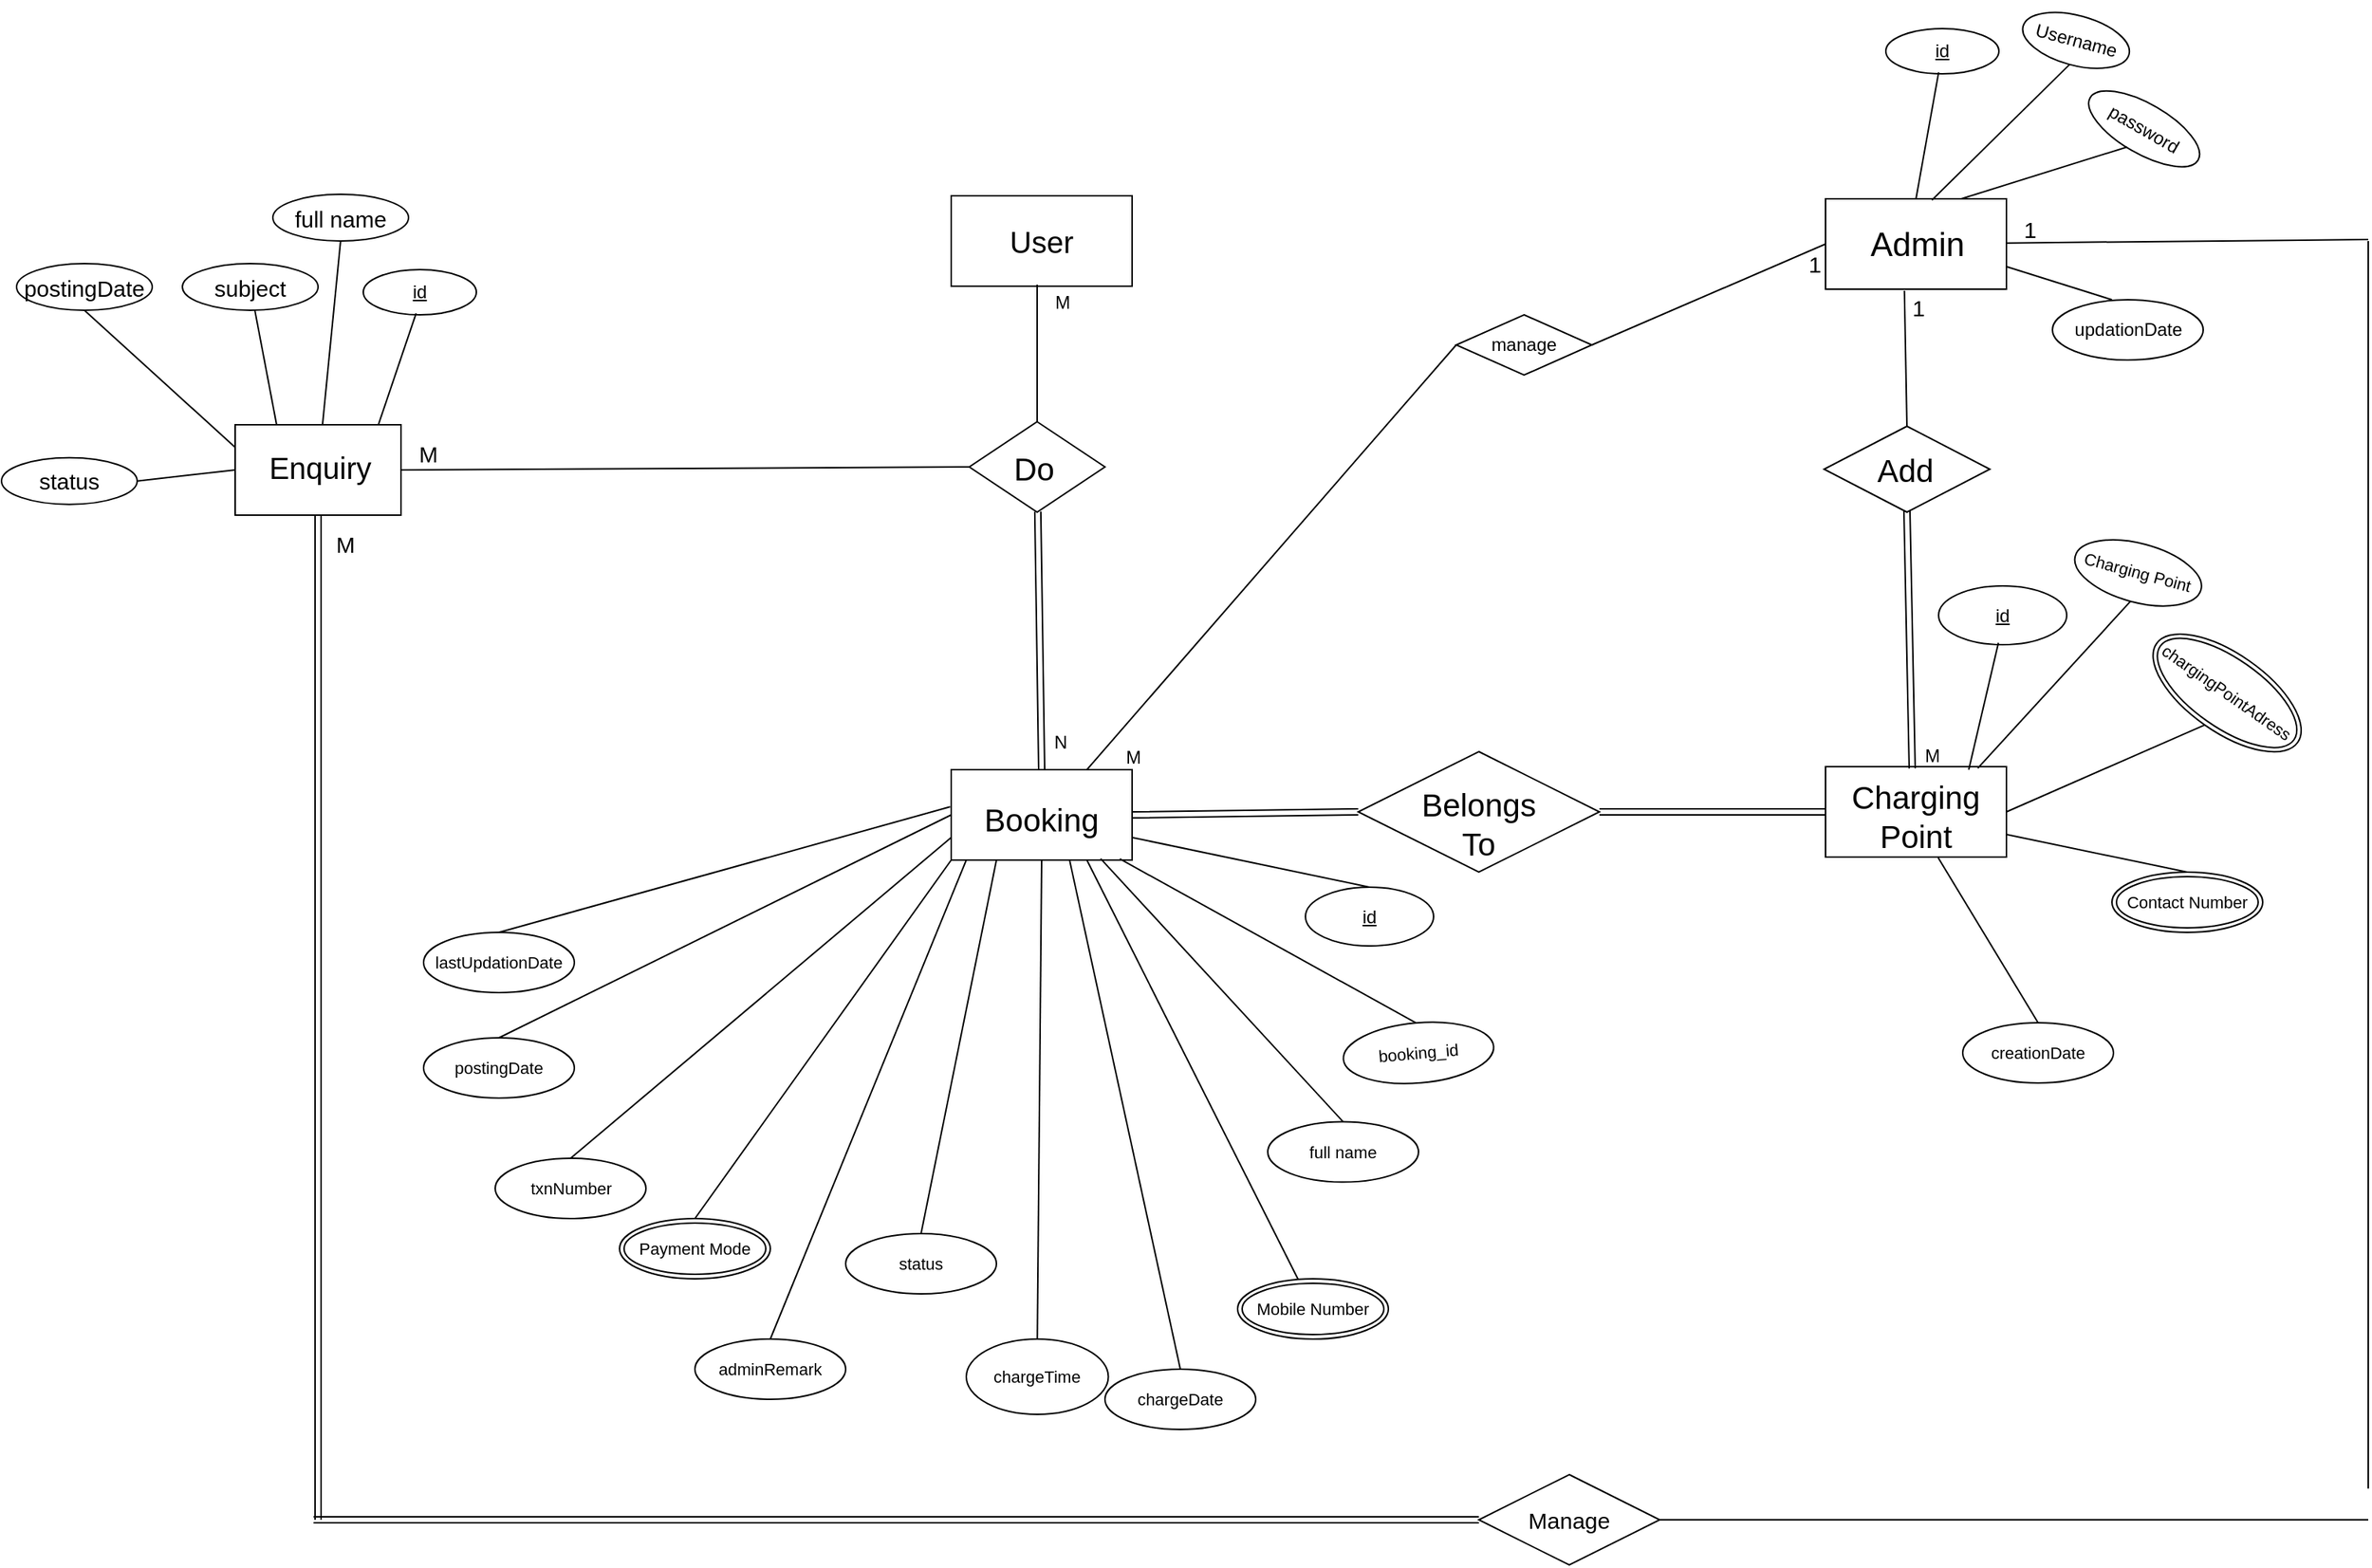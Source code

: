 <mxfile version="20.2.0" type="github">
  <diagram id="R2lEEEUBdFMjLlhIrx00" name="Page-1">
    <mxGraphModel dx="3655" dy="948" grid="1" gridSize="10" guides="1" tooltips="1" connect="1" arrows="1" fold="1" page="1" pageScale="1" pageWidth="1700" pageHeight="1100" math="0" shadow="0" extFonts="Permanent Marker^https://fonts.googleapis.com/css?family=Permanent+Marker">
      <root>
        <mxCell id="0" />
        <mxCell id="1" parent="0" />
        <mxCell id="VRYEfncFMhEffbPKctWl-1" value="" style="rounded=0;whiteSpace=wrap;html=1;" parent="1" vertex="1">
          <mxGeometry x="-1495" y="303" width="110" height="60" as="geometry" />
        </mxCell>
        <mxCell id="VRYEfncFMhEffbPKctWl-4" value="" style="rounded=0;whiteSpace=wrap;html=1;fontSize=20;" parent="1" vertex="1">
          <mxGeometry x="-1020" y="151" width="120" height="60" as="geometry" />
        </mxCell>
        <mxCell id="VRYEfncFMhEffbPKctWl-5" value="&lt;font style=&quot;font-size: 20px;&quot;&gt;User&lt;/font&gt;" style="text;html=1;strokeColor=none;fillColor=none;align=center;verticalAlign=middle;whiteSpace=wrap;rounded=0;fontSize=20;" parent="1" vertex="1">
          <mxGeometry x="-990" y="166" width="60" height="30" as="geometry" />
        </mxCell>
        <mxCell id="VRYEfncFMhEffbPKctWl-6" value="" style="rounded=0;whiteSpace=wrap;html=1;fontSize=20;" parent="1" vertex="1">
          <mxGeometry x="-440" y="153" width="120" height="60" as="geometry" />
        </mxCell>
        <mxCell id="VRYEfncFMhEffbPKctWl-7" value="&lt;font style=&quot;font-size: 22px;&quot;&gt;Admin&lt;/font&gt;" style="text;html=1;strokeColor=none;fillColor=none;align=center;verticalAlign=middle;whiteSpace=wrap;rounded=0;fontSize=20;" parent="1" vertex="1">
          <mxGeometry x="-409" y="169" width="60" height="30" as="geometry" />
        </mxCell>
        <mxCell id="VRYEfncFMhEffbPKctWl-8" value="" style="rounded=0;whiteSpace=wrap;html=1;fontSize=21;" parent="1" vertex="1">
          <mxGeometry x="-1020" y="532" width="120" height="60" as="geometry" />
        </mxCell>
        <mxCell id="VRYEfncFMhEffbPKctWl-9" value="Booking" style="text;html=1;strokeColor=none;fillColor=none;align=center;verticalAlign=middle;whiteSpace=wrap;rounded=0;fontSize=21;" parent="1" vertex="1">
          <mxGeometry x="-1010" y="547" width="100" height="35" as="geometry" />
        </mxCell>
        <mxCell id="VRYEfncFMhEffbPKctWl-10" value="" style="rounded=0;whiteSpace=wrap;html=1;fontSize=21;" parent="1" vertex="1">
          <mxGeometry x="-440" y="530" width="120" height="60" as="geometry" />
        </mxCell>
        <mxCell id="VRYEfncFMhEffbPKctWl-11" value="Charging Point" style="text;html=1;strokeColor=none;fillColor=none;align=center;verticalAlign=middle;whiteSpace=wrap;rounded=0;fontSize=21;" parent="1" vertex="1">
          <mxGeometry x="-410" y="547.5" width="60" height="30" as="geometry" />
        </mxCell>
        <mxCell id="VRYEfncFMhEffbPKctWl-2" value="&lt;font style=&quot;font-size: 20px;&quot;&gt;Enquiry&lt;/font&gt;" style="text;html=1;strokeColor=none;fillColor=none;align=center;verticalAlign=middle;whiteSpace=wrap;rounded=0;" parent="1" vertex="1">
          <mxGeometry x="-1481.5" y="310" width="85" height="42.5" as="geometry" />
        </mxCell>
        <mxCell id="VRYEfncFMhEffbPKctWl-13" value="" style="rhombus;whiteSpace=wrap;html=1;fontSize=21;" parent="1" vertex="1">
          <mxGeometry x="-1008" y="301" width="90" height="60" as="geometry" />
        </mxCell>
        <mxCell id="VRYEfncFMhEffbPKctWl-14" value="Do" style="text;html=1;strokeColor=none;fillColor=none;align=center;verticalAlign=middle;whiteSpace=wrap;rounded=0;fontSize=21;" parent="1" vertex="1">
          <mxGeometry x="-995" y="317.25" width="60" height="30" as="geometry" />
        </mxCell>
        <mxCell id="VRYEfncFMhEffbPKctWl-15" value="" style="endArrow=none;html=1;rounded=0;fontSize=21;exitX=0.5;exitY=0;exitDx=0;exitDy=0;" parent="1" source="VRYEfncFMhEffbPKctWl-13" edge="1">
          <mxGeometry width="50" height="50" relative="1" as="geometry">
            <mxPoint x="-800" y="230" as="sourcePoint" />
            <mxPoint x="-963" y="210" as="targetPoint" />
          </mxGeometry>
        </mxCell>
        <mxCell id="VRYEfncFMhEffbPKctWl-17" value="" style="rhombus;whiteSpace=wrap;html=1;fontSize=21;" parent="1" vertex="1">
          <mxGeometry x="-750" y="520" width="160" height="80" as="geometry" />
        </mxCell>
        <mxCell id="VRYEfncFMhEffbPKctWl-18" value="Belongs To" style="text;html=1;strokeColor=none;fillColor=none;align=center;verticalAlign=middle;whiteSpace=wrap;rounded=0;fontSize=21;" parent="1" vertex="1">
          <mxGeometry x="-700" y="553" width="60" height="30" as="geometry" />
        </mxCell>
        <mxCell id="VRYEfncFMhEffbPKctWl-27" value="" style="rhombus;whiteSpace=wrap;html=1;fontSize=21;" parent="1" vertex="1">
          <mxGeometry x="-441" y="304" width="110" height="57" as="geometry" />
        </mxCell>
        <mxCell id="VRYEfncFMhEffbPKctWl-28" value="Add" style="text;html=1;strokeColor=none;fillColor=none;align=center;verticalAlign=middle;whiteSpace=wrap;rounded=0;fontSize=21;" parent="1" vertex="1">
          <mxGeometry x="-417" y="318.25" width="60" height="30" as="geometry" />
        </mxCell>
        <mxCell id="Yg5qx0b34KUIiGcMEkgF-1" value="id" style="ellipse;whiteSpace=wrap;html=1;align=center;fontStyle=4;" vertex="1" parent="1">
          <mxGeometry x="-400" y="40" width="75" height="30" as="geometry" />
        </mxCell>
        <mxCell id="Yg5qx0b34KUIiGcMEkgF-7" value="" style="shape=link;html=1;rounded=0;entryX=0.5;entryY=0;entryDx=0;entryDy=0;" edge="1" parent="1" source="VRYEfncFMhEffbPKctWl-13" target="VRYEfncFMhEffbPKctWl-8">
          <mxGeometry relative="1" as="geometry">
            <mxPoint x="-960" y="360" as="sourcePoint" />
            <mxPoint x="-960" y="530" as="targetPoint" />
          </mxGeometry>
        </mxCell>
        <mxCell id="Yg5qx0b34KUIiGcMEkgF-8" value="M" style="resizable=0;html=1;align=left;verticalAlign=bottom;" connectable="0" vertex="1" parent="Yg5qx0b34KUIiGcMEkgF-7">
          <mxGeometry x="-1" relative="1" as="geometry">
            <mxPoint x="10" y="-130" as="offset" />
          </mxGeometry>
        </mxCell>
        <mxCell id="Yg5qx0b34KUIiGcMEkgF-9" value="N" style="resizable=0;html=1;align=right;verticalAlign=bottom;" connectable="0" vertex="1" parent="Yg5qx0b34KUIiGcMEkgF-7">
          <mxGeometry x="1" relative="1" as="geometry">
            <mxPoint x="17" y="-10" as="offset" />
          </mxGeometry>
        </mxCell>
        <mxCell id="Yg5qx0b34KUIiGcMEkgF-10" value="" style="shape=link;html=1;rounded=0;exitX=1;exitY=0.5;exitDx=0;exitDy=0;entryX=0;entryY=0.5;entryDx=0;entryDy=0;" edge="1" parent="1" source="VRYEfncFMhEffbPKctWl-8" target="VRYEfncFMhEffbPKctWl-17">
          <mxGeometry relative="1" as="geometry">
            <mxPoint x="-950" y="700" as="sourcePoint" />
            <mxPoint x="-790" y="700" as="targetPoint" />
          </mxGeometry>
        </mxCell>
        <mxCell id="Yg5qx0b34KUIiGcMEkgF-12" value="" style="shape=link;html=1;rounded=0;exitX=1;exitY=0.5;exitDx=0;exitDy=0;entryX=0;entryY=0.5;entryDx=0;entryDy=0;" edge="1" parent="1" source="VRYEfncFMhEffbPKctWl-17" target="VRYEfncFMhEffbPKctWl-10">
          <mxGeometry relative="1" as="geometry">
            <mxPoint x="-590" y="572" as="sourcePoint" />
            <mxPoint x="-440" y="570" as="targetPoint" />
          </mxGeometry>
        </mxCell>
        <mxCell id="Yg5qx0b34KUIiGcMEkgF-14" value="" style="endArrow=none;html=1;rounded=0;entryX=0.436;entryY=1.016;entryDx=0;entryDy=0;exitX=0.5;exitY=0;exitDx=0;exitDy=0;entryPerimeter=0;" edge="1" parent="1" source="VRYEfncFMhEffbPKctWl-27" target="VRYEfncFMhEffbPKctWl-6">
          <mxGeometry relative="1" as="geometry">
            <mxPoint x="-880" y="560" as="sourcePoint" />
            <mxPoint x="-720" y="560" as="targetPoint" />
          </mxGeometry>
        </mxCell>
        <mxCell id="Yg5qx0b34KUIiGcMEkgF-15" value="&lt;font style=&quot;font-size: 15px;&quot;&gt;1&lt;/font&gt;" style="resizable=0;html=1;align=right;verticalAlign=bottom;" connectable="0" vertex="1" parent="Yg5qx0b34KUIiGcMEkgF-14">
          <mxGeometry x="1" relative="1" as="geometry">
            <mxPoint x="14" y="22" as="offset" />
          </mxGeometry>
        </mxCell>
        <mxCell id="Yg5qx0b34KUIiGcMEkgF-16" value="" style="shape=link;html=1;rounded=0;exitX=0.479;exitY=0.019;exitDx=0;exitDy=0;exitPerimeter=0;" edge="1" parent="1" source="VRYEfncFMhEffbPKctWl-10">
          <mxGeometry relative="1" as="geometry">
            <mxPoint x="-510" y="370" as="sourcePoint" />
            <mxPoint x="-386" y="360" as="targetPoint" />
          </mxGeometry>
        </mxCell>
        <mxCell id="Yg5qx0b34KUIiGcMEkgF-17" value="M" style="resizable=0;html=1;align=left;verticalAlign=bottom;" connectable="0" vertex="1" parent="Yg5qx0b34KUIiGcMEkgF-16">
          <mxGeometry x="-1" relative="1" as="geometry">
            <mxPoint x="7" as="offset" />
          </mxGeometry>
        </mxCell>
        <mxCell id="Yg5qx0b34KUIiGcMEkgF-19" value="" style="endArrow=none;html=1;rounded=0;entryX=0.467;entryY=0.968;entryDx=0;entryDy=0;entryPerimeter=0;exitX=0.5;exitY=0;exitDx=0;exitDy=0;" edge="1" parent="1" source="VRYEfncFMhEffbPKctWl-6" target="Yg5qx0b34KUIiGcMEkgF-1">
          <mxGeometry relative="1" as="geometry">
            <mxPoint x="-370" y="150" as="sourcePoint" />
            <mxPoint x="-290" y="100" as="targetPoint" />
          </mxGeometry>
        </mxCell>
        <mxCell id="Yg5qx0b34KUIiGcMEkgF-21" value="manage" style="shape=rhombus;perimeter=rhombusPerimeter;whiteSpace=wrap;html=1;align=center;" vertex="1" parent="1">
          <mxGeometry x="-685" y="230" width="90" height="40" as="geometry" />
        </mxCell>
        <mxCell id="Yg5qx0b34KUIiGcMEkgF-22" value="" style="endArrow=none;html=1;rounded=0;exitX=0.75;exitY=0;exitDx=0;exitDy=0;entryX=0;entryY=0.5;entryDx=0;entryDy=0;" edge="1" parent="1" source="VRYEfncFMhEffbPKctWl-8" target="Yg5qx0b34KUIiGcMEkgF-21">
          <mxGeometry relative="1" as="geometry">
            <mxPoint x="-820" y="380" as="sourcePoint" />
            <mxPoint x="-660" y="380" as="targetPoint" />
          </mxGeometry>
        </mxCell>
        <mxCell id="Yg5qx0b34KUIiGcMEkgF-23" value="" style="endArrow=none;html=1;rounded=0;exitX=1;exitY=0.5;exitDx=0;exitDy=0;entryX=0;entryY=0.5;entryDx=0;entryDy=0;" edge="1" parent="1" source="Yg5qx0b34KUIiGcMEkgF-21" target="VRYEfncFMhEffbPKctWl-6">
          <mxGeometry relative="1" as="geometry">
            <mxPoint x="-820" y="380" as="sourcePoint" />
            <mxPoint x="-660" y="380" as="targetPoint" />
          </mxGeometry>
        </mxCell>
        <mxCell id="Yg5qx0b34KUIiGcMEkgF-24" value="Username" style="ellipse;whiteSpace=wrap;html=1;align=center;rotation=15;" vertex="1" parent="1">
          <mxGeometry x="-310.17" y="31.29" width="72.7" height="33.08" as="geometry" />
        </mxCell>
        <mxCell id="Yg5qx0b34KUIiGcMEkgF-25" value="password" style="ellipse;whiteSpace=wrap;html=1;align=center;rotation=30;" vertex="1" parent="1">
          <mxGeometry x="-270" y="90" width="82.7" height="33.08" as="geometry" />
        </mxCell>
        <mxCell id="Yg5qx0b34KUIiGcMEkgF-26" value="" style="endArrow=none;html=1;rounded=0;exitX=0.588;exitY=0.014;exitDx=0;exitDy=0;exitPerimeter=0;entryX=0.5;entryY=1;entryDx=0;entryDy=0;" edge="1" parent="1" source="VRYEfncFMhEffbPKctWl-6" target="Yg5qx0b34KUIiGcMEkgF-24">
          <mxGeometry relative="1" as="geometry">
            <mxPoint x="-390" y="100" as="sourcePoint" />
            <mxPoint x="-230" y="100" as="targetPoint" />
          </mxGeometry>
        </mxCell>
        <mxCell id="Yg5qx0b34KUIiGcMEkgF-27" value="" style="endArrow=none;html=1;rounded=0;exitX=0.75;exitY=0;exitDx=0;exitDy=0;entryX=0.454;entryY=0.987;entryDx=0;entryDy=0;entryPerimeter=0;" edge="1" parent="1" source="VRYEfncFMhEffbPKctWl-6" target="Yg5qx0b34KUIiGcMEkgF-25">
          <mxGeometry relative="1" as="geometry">
            <mxPoint x="-390" y="100" as="sourcePoint" />
            <mxPoint x="-230" y="100" as="targetPoint" />
          </mxGeometry>
        </mxCell>
        <mxCell id="Yg5qx0b34KUIiGcMEkgF-28" value="" style="endArrow=none;html=1;rounded=0;exitX=1;exitY=0.75;exitDx=0;exitDy=0;" edge="1" parent="1" source="VRYEfncFMhEffbPKctWl-6">
          <mxGeometry relative="1" as="geometry">
            <mxPoint x="-280.0" y="220" as="sourcePoint" />
            <mxPoint x="-250.0" y="220" as="targetPoint" />
          </mxGeometry>
        </mxCell>
        <mxCell id="Yg5qx0b34KUIiGcMEkgF-30" value="updationDate" style="ellipse;whiteSpace=wrap;html=1;align=center;" vertex="1" parent="1">
          <mxGeometry x="-289.47" y="220" width="100" height="40" as="geometry" />
        </mxCell>
        <mxCell id="Yg5qx0b34KUIiGcMEkgF-31" value="id" style="ellipse;whiteSpace=wrap;html=1;align=center;fontStyle=4;" vertex="1" parent="1">
          <mxGeometry x="-365" y="410" width="85" height="39" as="geometry" />
        </mxCell>
        <mxCell id="Yg5qx0b34KUIiGcMEkgF-32" value="" style="endArrow=none;html=1;rounded=0;entryX=0.467;entryY=0.968;entryDx=0;entryDy=0;entryPerimeter=0;exitX=0.5;exitY=0;exitDx=0;exitDy=0;" edge="1" parent="1" target="Yg5qx0b34KUIiGcMEkgF-31">
          <mxGeometry relative="1" as="geometry">
            <mxPoint x="-345" y="532" as="sourcePoint" />
            <mxPoint x="-255" y="479" as="targetPoint" />
          </mxGeometry>
        </mxCell>
        <mxCell id="Yg5qx0b34KUIiGcMEkgF-33" value="&lt;font style=&quot;font-size: 11px;&quot;&gt;Charging Point&lt;/font&gt;" style="ellipse;whiteSpace=wrap;html=1;align=center;rotation=15;" vertex="1" parent="1">
          <mxGeometry x="-275.82" y="381.87" width="86.35" height="39" as="geometry" />
        </mxCell>
        <mxCell id="Yg5qx0b34KUIiGcMEkgF-34" value="" style="endArrow=none;html=1;rounded=0;exitX=0.588;exitY=0.014;exitDx=0;exitDy=0;exitPerimeter=0;entryX=0.5;entryY=1;entryDx=0;entryDy=0;" edge="1" parent="1" target="Yg5qx0b34KUIiGcMEkgF-33">
          <mxGeometry relative="1" as="geometry">
            <mxPoint x="-339.0" y="531" as="sourcePoint" />
            <mxPoint x="-199.56" y="477.16" as="targetPoint" />
          </mxGeometry>
        </mxCell>
        <mxCell id="Yg5qx0b34KUIiGcMEkgF-35" value="chargingPointAdress" style="ellipse;shape=doubleEllipse;margin=3;whiteSpace=wrap;html=1;align=center;fontSize=11;rotation=35;" vertex="1" parent="1">
          <mxGeometry x="-230.77" y="455.18" width="114.31" height="51.79" as="geometry" />
        </mxCell>
        <mxCell id="Yg5qx0b34KUIiGcMEkgF-37" value="" style="endArrow=none;html=1;rounded=0;fontSize=11;exitX=1;exitY=0.5;exitDx=0;exitDy=0;entryX=0.5;entryY=1;entryDx=0;entryDy=0;" edge="1" parent="1" source="VRYEfncFMhEffbPKctWl-10" target="Yg5qx0b34KUIiGcMEkgF-35">
          <mxGeometry relative="1" as="geometry">
            <mxPoint x="-460" y="520" as="sourcePoint" />
            <mxPoint x="-300" y="520" as="targetPoint" />
          </mxGeometry>
        </mxCell>
        <mxCell id="Yg5qx0b34KUIiGcMEkgF-38" value="Contact Number" style="ellipse;shape=doubleEllipse;margin=3;whiteSpace=wrap;html=1;align=center;fontSize=11;" vertex="1" parent="1">
          <mxGeometry x="-250" y="600" width="100" height="40" as="geometry" />
        </mxCell>
        <mxCell id="Yg5qx0b34KUIiGcMEkgF-39" value="" style="endArrow=none;html=1;rounded=0;fontSize=11;exitX=1;exitY=0.75;exitDx=0;exitDy=0;entryX=0.5;entryY=0;entryDx=0;entryDy=0;" edge="1" parent="1" source="VRYEfncFMhEffbPKctWl-10" target="Yg5qx0b34KUIiGcMEkgF-38">
          <mxGeometry relative="1" as="geometry">
            <mxPoint x="-350" y="610" as="sourcePoint" />
            <mxPoint x="-190" y="610" as="targetPoint" />
          </mxGeometry>
        </mxCell>
        <mxCell id="Yg5qx0b34KUIiGcMEkgF-40" value="creationDate" style="ellipse;whiteSpace=wrap;html=1;align=center;fontSize=11;" vertex="1" parent="1">
          <mxGeometry x="-349" y="700" width="100" height="40" as="geometry" />
        </mxCell>
        <mxCell id="Yg5qx0b34KUIiGcMEkgF-43" value="" style="endArrow=none;html=1;rounded=0;fontSize=11;exitX=0.5;exitY=0;exitDx=0;exitDy=0;entryX=0.623;entryY=1.008;entryDx=0;entryDy=0;entryPerimeter=0;" edge="1" parent="1" source="Yg5qx0b34KUIiGcMEkgF-40" target="VRYEfncFMhEffbPKctWl-10">
          <mxGeometry relative="1" as="geometry">
            <mxPoint x="-440" y="560" as="sourcePoint" />
            <mxPoint x="-280" y="560" as="targetPoint" />
          </mxGeometry>
        </mxCell>
        <mxCell id="Yg5qx0b34KUIiGcMEkgF-45" value="id" style="ellipse;whiteSpace=wrap;html=1;align=center;fontStyle=4;" vertex="1" parent="1">
          <mxGeometry x="-785" y="610" width="85" height="39" as="geometry" />
        </mxCell>
        <mxCell id="Yg5qx0b34KUIiGcMEkgF-46" value="" style="endArrow=none;html=1;rounded=0;entryX=0.5;entryY=0;entryDx=0;entryDy=0;exitX=1;exitY=0.75;exitDx=0;exitDy=0;" edge="1" parent="1" target="Yg5qx0b34KUIiGcMEkgF-45" source="VRYEfncFMhEffbPKctWl-8">
          <mxGeometry relative="1" as="geometry">
            <mxPoint x="-820" y="752" as="sourcePoint" />
            <mxPoint x="-730" y="699" as="targetPoint" />
          </mxGeometry>
        </mxCell>
        <mxCell id="Yg5qx0b34KUIiGcMEkgF-47" value="booking_id" style="ellipse;whiteSpace=wrap;html=1;align=center;fontSize=11;rotation=-5;" vertex="1" parent="1">
          <mxGeometry x="-760" y="700" width="100" height="40" as="geometry" />
        </mxCell>
        <mxCell id="Yg5qx0b34KUIiGcMEkgF-48" value="" style="endArrow=none;html=1;rounded=0;fontSize=11;entryX=0.932;entryY=0.987;entryDx=0;entryDy=0;entryPerimeter=0;exitX=0.5;exitY=0;exitDx=0;exitDy=0;" edge="1" parent="1" source="Yg5qx0b34KUIiGcMEkgF-47" target="VRYEfncFMhEffbPKctWl-8">
          <mxGeometry relative="1" as="geometry">
            <mxPoint x="-757.76" y="710" as="sourcePoint" />
            <mxPoint x="-840.0" y="611.48" as="targetPoint" />
          </mxGeometry>
        </mxCell>
        <mxCell id="Yg5qx0b34KUIiGcMEkgF-49" value="full name" style="ellipse;whiteSpace=wrap;html=1;align=center;fontSize=11;" vertex="1" parent="1">
          <mxGeometry x="-810" y="765.78" width="100" height="40" as="geometry" />
        </mxCell>
        <mxCell id="Yg5qx0b34KUIiGcMEkgF-50" value="" style="endArrow=none;html=1;rounded=0;fontSize=11;exitX=0.5;exitY=0;exitDx=0;exitDy=0;entryX=0.826;entryY=0.984;entryDx=0;entryDy=0;entryPerimeter=0;" edge="1" parent="1" source="Yg5qx0b34KUIiGcMEkgF-49" target="VRYEfncFMhEffbPKctWl-8">
          <mxGeometry relative="1" as="geometry">
            <mxPoint x="-1091" y="526" as="sourcePoint" />
            <mxPoint x="-954" y="547" as="targetPoint" />
          </mxGeometry>
        </mxCell>
        <mxCell id="Yg5qx0b34KUIiGcMEkgF-52" value="" style="endArrow=none;html=1;rounded=0;fontSize=11;entryX=0.75;entryY=1;entryDx=0;entryDy=0;" edge="1" parent="1" source="Yg5qx0b34KUIiGcMEkgF-53" target="VRYEfncFMhEffbPKctWl-8">
          <mxGeometry relative="1" as="geometry">
            <mxPoint x="-945" y="704.97" as="sourcePoint" />
            <mxPoint x="-940" y="610" as="targetPoint" />
          </mxGeometry>
        </mxCell>
        <mxCell id="Yg5qx0b34KUIiGcMEkgF-53" value="Mobile Number" style="ellipse;shape=doubleEllipse;margin=3;whiteSpace=wrap;html=1;align=center;fontSize=11;" vertex="1" parent="1">
          <mxGeometry x="-830" y="870" width="100" height="40" as="geometry" />
        </mxCell>
        <mxCell id="Yg5qx0b34KUIiGcMEkgF-54" value="chargeDate" style="ellipse;whiteSpace=wrap;html=1;align=center;fontSize=11;" vertex="1" parent="1">
          <mxGeometry x="-918" y="930" width="100" height="40" as="geometry" />
        </mxCell>
        <mxCell id="Yg5qx0b34KUIiGcMEkgF-55" value="" style="endArrow=none;html=1;rounded=0;fontSize=11;exitX=0.5;exitY=0;exitDx=0;exitDy=0;entryX=0.654;entryY=0.997;entryDx=0;entryDy=0;entryPerimeter=0;" edge="1" parent="1" source="Yg5qx0b34KUIiGcMEkgF-54" target="VRYEfncFMhEffbPKctWl-8">
          <mxGeometry relative="1" as="geometry">
            <mxPoint x="-1071" y="546" as="sourcePoint" />
            <mxPoint x="-900.88" y="611.04" as="targetPoint" />
          </mxGeometry>
        </mxCell>
        <mxCell id="Yg5qx0b34KUIiGcMEkgF-58" value="chargeTime" style="ellipse;whiteSpace=wrap;html=1;align=center;fontSize=11;rotation=0;" vertex="1" parent="1">
          <mxGeometry x="-1010" y="910" width="94.24" height="50" as="geometry" />
        </mxCell>
        <mxCell id="Yg5qx0b34KUIiGcMEkgF-59" value="" style="endArrow=none;html=1;rounded=0;fontSize=11;exitX=0.5;exitY=0;exitDx=0;exitDy=0;entryX=0.5;entryY=1;entryDx=0;entryDy=0;" edge="1" parent="1" source="Yg5qx0b34KUIiGcMEkgF-58" target="VRYEfncFMhEffbPKctWl-8">
          <mxGeometry relative="1" as="geometry">
            <mxPoint x="-1126.76" y="486" as="sourcePoint" />
            <mxPoint x="-1020" y="594.66" as="targetPoint" />
          </mxGeometry>
        </mxCell>
        <mxCell id="Yg5qx0b34KUIiGcMEkgF-60" value="status" style="ellipse;whiteSpace=wrap;html=1;align=center;fontSize=11;" vertex="1" parent="1">
          <mxGeometry x="-1090" y="840" width="100" height="40" as="geometry" />
        </mxCell>
        <mxCell id="Yg5qx0b34KUIiGcMEkgF-61" value="" style="endArrow=none;html=1;rounded=0;fontSize=11;exitX=0.5;exitY=0;exitDx=0;exitDy=0;entryX=0.25;entryY=1;entryDx=0;entryDy=0;" edge="1" parent="1" source="Yg5qx0b34KUIiGcMEkgF-60" target="VRYEfncFMhEffbPKctWl-8">
          <mxGeometry relative="1" as="geometry">
            <mxPoint x="-1251" y="501.78" as="sourcePoint" />
            <mxPoint x="-1153.44" y="547" as="targetPoint" />
          </mxGeometry>
        </mxCell>
        <mxCell id="Yg5qx0b34KUIiGcMEkgF-63" value="adminRemark" style="ellipse;whiteSpace=wrap;html=1;align=center;fontSize=11;" vertex="1" parent="1">
          <mxGeometry x="-1190" y="910" width="100" height="40" as="geometry" />
        </mxCell>
        <mxCell id="Yg5qx0b34KUIiGcMEkgF-64" value="" style="endArrow=none;html=1;rounded=0;fontSize=11;exitX=0.5;exitY=0;exitDx=0;exitDy=0;entryX=0;entryY=1;entryDx=0;entryDy=0;" edge="1" parent="1" source="Yg5qx0b34KUIiGcMEkgF-63" target="VRYEfncFMhEffbPKctWl-8">
          <mxGeometry relative="1" as="geometry">
            <mxPoint x="-1276.76" y="441" as="sourcePoint" />
            <mxPoint x="-1045.76" y="531.22" as="targetPoint" />
            <Array as="points">
              <mxPoint x="-1010" y="592" />
            </Array>
          </mxGeometry>
        </mxCell>
        <mxCell id="Yg5qx0b34KUIiGcMEkgF-65" value="txnNumber" style="ellipse;whiteSpace=wrap;html=1;align=center;fontSize=11;" vertex="1" parent="1">
          <mxGeometry x="-1322.5" y="790" width="100" height="40" as="geometry" />
        </mxCell>
        <mxCell id="Yg5qx0b34KUIiGcMEkgF-66" value="" style="endArrow=none;html=1;rounded=0;fontSize=11;exitX=0.5;exitY=0;exitDx=0;exitDy=0;entryX=0;entryY=0.75;entryDx=0;entryDy=0;" edge="1" parent="1" source="Yg5qx0b34KUIiGcMEkgF-65" target="VRYEfncFMhEffbPKctWl-8">
          <mxGeometry relative="1" as="geometry">
            <mxPoint x="-1291" y="362" as="sourcePoint" />
            <mxPoint x="-1034.24" y="498" as="targetPoint" />
          </mxGeometry>
        </mxCell>
        <mxCell id="Yg5qx0b34KUIiGcMEkgF-69" value="Payment Mode" style="ellipse;shape=doubleEllipse;margin=3;whiteSpace=wrap;html=1;align=center;fontSize=11;" vertex="1" parent="1">
          <mxGeometry x="-1240" y="830" width="100" height="40" as="geometry" />
        </mxCell>
        <mxCell id="Yg5qx0b34KUIiGcMEkgF-70" value="" style="endArrow=none;html=1;rounded=0;fontSize=11;exitX=0.5;exitY=0;exitDx=0;exitDy=0;entryX=0;entryY=1;entryDx=0;entryDy=0;" edge="1" parent="1" source="Yg5qx0b34KUIiGcMEkgF-69" target="VRYEfncFMhEffbPKctWl-8">
          <mxGeometry relative="1" as="geometry">
            <mxPoint x="-1060" y="760" as="sourcePoint" />
            <mxPoint x="-900" y="760" as="targetPoint" />
          </mxGeometry>
        </mxCell>
        <mxCell id="Yg5qx0b34KUIiGcMEkgF-71" value="postingDate" style="ellipse;whiteSpace=wrap;html=1;align=center;fontSize=11;" vertex="1" parent="1">
          <mxGeometry x="-1370" y="710" width="100" height="40" as="geometry" />
        </mxCell>
        <mxCell id="Yg5qx0b34KUIiGcMEkgF-72" value="" style="endArrow=none;html=1;rounded=0;fontSize=11;exitX=0.5;exitY=0;exitDx=0;exitDy=0;entryX=0;entryY=0.5;entryDx=0;entryDy=0;" edge="1" parent="1" source="Yg5qx0b34KUIiGcMEkgF-71" target="VRYEfncFMhEffbPKctWl-8">
          <mxGeometry relative="1" as="geometry">
            <mxPoint x="-1321" y="285" as="sourcePoint" />
            <mxPoint x="-1050" y="500" as="targetPoint" />
          </mxGeometry>
        </mxCell>
        <mxCell id="Yg5qx0b34KUIiGcMEkgF-73" value="lastUpdationDate" style="ellipse;whiteSpace=wrap;html=1;align=center;fontSize=11;" vertex="1" parent="1">
          <mxGeometry x="-1370" y="640" width="100" height="40" as="geometry" />
        </mxCell>
        <mxCell id="Yg5qx0b34KUIiGcMEkgF-74" value="" style="endArrow=none;html=1;rounded=0;fontSize=11;exitX=0.5;exitY=0;exitDx=0;exitDy=0;entryX=-0.006;entryY=0.411;entryDx=0;entryDy=0;entryPerimeter=0;" edge="1" parent="1" source="Yg5qx0b34KUIiGcMEkgF-73" target="VRYEfncFMhEffbPKctWl-8">
          <mxGeometry relative="1" as="geometry">
            <mxPoint x="-1402" y="245" as="sourcePoint" />
            <mxPoint x="-1020" y="550" as="targetPoint" />
          </mxGeometry>
        </mxCell>
        <mxCell id="Yg5qx0b34KUIiGcMEkgF-77" value="1" style="text;html=1;strokeColor=none;fillColor=none;align=center;verticalAlign=middle;whiteSpace=wrap;rounded=0;fontSize=15;" vertex="1" parent="1">
          <mxGeometry x="-477" y="181" width="60" height="30" as="geometry" />
        </mxCell>
        <mxCell id="Yg5qx0b34KUIiGcMEkgF-79" value="" style="endArrow=none;html=1;rounded=0;fontSize=15;exitX=1;exitY=0.5;exitDx=0;exitDy=0;entryX=0;entryY=0.5;entryDx=0;entryDy=0;" edge="1" parent="1" source="VRYEfncFMhEffbPKctWl-1" target="VRYEfncFMhEffbPKctWl-13">
          <mxGeometry relative="1" as="geometry">
            <mxPoint x="-1220" y="340" as="sourcePoint" />
            <mxPoint x="-1060" y="340" as="targetPoint" />
          </mxGeometry>
        </mxCell>
        <mxCell id="Yg5qx0b34KUIiGcMEkgF-80" value="M" style="resizable=0;html=1;align=left;verticalAlign=bottom;fontSize=15;" connectable="0" vertex="1" parent="Yg5qx0b34KUIiGcMEkgF-79">
          <mxGeometry x="-1" relative="1" as="geometry">
            <mxPoint x="10" as="offset" />
          </mxGeometry>
        </mxCell>
        <mxCell id="Yg5qx0b34KUIiGcMEkgF-82" value="" style="shape=link;html=1;rounded=0;fontSize=15;exitX=0.5;exitY=1;exitDx=0;exitDy=0;" edge="1" parent="1" source="VRYEfncFMhEffbPKctWl-1">
          <mxGeometry relative="1" as="geometry">
            <mxPoint x="-1010" y="670" as="sourcePoint" />
            <mxPoint x="-1440" y="1030" as="targetPoint" />
          </mxGeometry>
        </mxCell>
        <mxCell id="Yg5qx0b34KUIiGcMEkgF-83" value="M" style="resizable=0;html=1;align=left;verticalAlign=bottom;fontSize=15;" connectable="0" vertex="1" parent="Yg5qx0b34KUIiGcMEkgF-82">
          <mxGeometry x="-1" relative="1" as="geometry">
            <mxPoint x="10" y="30" as="offset" />
          </mxGeometry>
        </mxCell>
        <mxCell id="Yg5qx0b34KUIiGcMEkgF-85" value="" style="shape=link;html=1;rounded=0;fontSize=15;" edge="1" parent="1" target="Yg5qx0b34KUIiGcMEkgF-87">
          <mxGeometry relative="1" as="geometry">
            <mxPoint x="-1443" y="1030" as="sourcePoint" />
            <mxPoint x="-1160" y="1203" as="targetPoint" />
          </mxGeometry>
        </mxCell>
        <mxCell id="Yg5qx0b34KUIiGcMEkgF-87" value="Manage" style="shape=rhombus;perimeter=rhombusPerimeter;whiteSpace=wrap;html=1;align=center;fontSize=15;" vertex="1" parent="1">
          <mxGeometry x="-670" y="1000" width="120" height="60" as="geometry" />
        </mxCell>
        <mxCell id="Yg5qx0b34KUIiGcMEkgF-89" value="" style="endArrow=none;html=1;rounded=0;fontSize=15;exitX=1;exitY=0.5;exitDx=0;exitDy=0;" edge="1" parent="1" source="Yg5qx0b34KUIiGcMEkgF-87">
          <mxGeometry relative="1" as="geometry">
            <mxPoint x="-520" y="990" as="sourcePoint" />
            <mxPoint x="-80" y="1030" as="targetPoint" />
          </mxGeometry>
        </mxCell>
        <mxCell id="Yg5qx0b34KUIiGcMEkgF-90" value="" style="endArrow=none;html=1;rounded=0;fontSize=15;" edge="1" parent="1">
          <mxGeometry relative="1" as="geometry">
            <mxPoint x="-80" y="180.998" as="sourcePoint" />
            <mxPoint x="-80" y="1009.22" as="targetPoint" />
          </mxGeometry>
        </mxCell>
        <mxCell id="Yg5qx0b34KUIiGcMEkgF-91" value="" style="endArrow=none;html=1;rounded=0;fontSize=15;" edge="1" parent="1">
          <mxGeometry relative="1" as="geometry">
            <mxPoint x="-320" y="182.33" as="sourcePoint" />
            <mxPoint x="-80" y="180" as="targetPoint" />
          </mxGeometry>
        </mxCell>
        <mxCell id="Yg5qx0b34KUIiGcMEkgF-92" value="&lt;font style=&quot;font-size: 15px;&quot;&gt;1&lt;/font&gt;" style="resizable=0;html=1;align=right;verticalAlign=bottom;" connectable="0" vertex="1" parent="1">
          <mxGeometry x="-299.002" y="184.001" as="geometry" />
        </mxCell>
        <mxCell id="Yg5qx0b34KUIiGcMEkgF-93" value="M" style="resizable=0;html=1;align=right;verticalAlign=bottom;" connectable="0" vertex="1" parent="1">
          <mxGeometry x="-893.003" y="532.796" as="geometry" />
        </mxCell>
        <mxCell id="Yg5qx0b34KUIiGcMEkgF-94" value="id" style="ellipse;whiteSpace=wrap;html=1;align=center;fontStyle=4;" vertex="1" parent="1">
          <mxGeometry x="-1410" y="200" width="75" height="30" as="geometry" />
        </mxCell>
        <mxCell id="Yg5qx0b34KUIiGcMEkgF-95" value="" style="endArrow=none;html=1;rounded=0;entryX=0.467;entryY=0.968;entryDx=0;entryDy=0;entryPerimeter=0;exitX=0.5;exitY=0;exitDx=0;exitDy=0;" edge="1" parent="1" target="Yg5qx0b34KUIiGcMEkgF-94">
          <mxGeometry relative="1" as="geometry">
            <mxPoint x="-1400" y="303" as="sourcePoint" />
            <mxPoint x="-1310" y="250" as="targetPoint" />
          </mxGeometry>
        </mxCell>
        <mxCell id="Yg5qx0b34KUIiGcMEkgF-97" value="" style="endArrow=none;html=1;rounded=0;entryX=0.467;entryY=0.968;entryDx=0;entryDy=0;entryPerimeter=0;" edge="1" parent="1" source="VRYEfncFMhEffbPKctWl-1">
          <mxGeometry relative="1" as="geometry">
            <mxPoint x="-1430" y="300" as="sourcePoint" />
            <mxPoint x="-1424.975" y="180.04" as="targetPoint" />
          </mxGeometry>
        </mxCell>
        <mxCell id="Yg5qx0b34KUIiGcMEkgF-98" value="full name" style="ellipse;whiteSpace=wrap;html=1;align=center;fontSize=15;" vertex="1" parent="1">
          <mxGeometry x="-1470" y="150" width="90" height="31" as="geometry" />
        </mxCell>
        <mxCell id="Yg5qx0b34KUIiGcMEkgF-99" value="" style="endArrow=none;html=1;rounded=0;entryX=0.467;entryY=0.968;entryDx=0;entryDy=0;entryPerimeter=0;exitX=0.25;exitY=0;exitDx=0;exitDy=0;" edge="1" parent="1" source="VRYEfncFMhEffbPKctWl-1">
          <mxGeometry relative="1" as="geometry">
            <mxPoint x="-1497.053" y="334" as="sourcePoint" />
            <mxPoint x="-1484.975" y="211.04" as="targetPoint" />
          </mxGeometry>
        </mxCell>
        <mxCell id="Yg5qx0b34KUIiGcMEkgF-100" value="subject" style="ellipse;whiteSpace=wrap;html=1;align=center;fontSize=15;" vertex="1" parent="1">
          <mxGeometry x="-1530" y="196" width="90" height="31" as="geometry" />
        </mxCell>
        <mxCell id="Yg5qx0b34KUIiGcMEkgF-101" value="" style="endArrow=none;html=1;rounded=0;entryX=0.5;entryY=1;entryDx=0;entryDy=0;exitX=0;exitY=0.25;exitDx=0;exitDy=0;" edge="1" parent="1" source="VRYEfncFMhEffbPKctWl-1" target="Yg5qx0b34KUIiGcMEkgF-102">
          <mxGeometry relative="1" as="geometry">
            <mxPoint x="-1597.053" y="306" as="sourcePoint" />
            <mxPoint x="-1584.975" y="183.04" as="targetPoint" />
          </mxGeometry>
        </mxCell>
        <mxCell id="Yg5qx0b34KUIiGcMEkgF-102" value="postingDate" style="ellipse;whiteSpace=wrap;html=1;align=center;fontSize=15;" vertex="1" parent="1">
          <mxGeometry x="-1640" y="196" width="90" height="31" as="geometry" />
        </mxCell>
        <mxCell id="Yg5qx0b34KUIiGcMEkgF-103" value="" style="endArrow=none;html=1;rounded=0;entryX=1;entryY=0.5;entryDx=0;entryDy=0;exitX=0;exitY=0.5;exitDx=0;exitDy=0;" edge="1" parent="1" source="VRYEfncFMhEffbPKctWl-1" target="Yg5qx0b34KUIiGcMEkgF-104">
          <mxGeometry relative="1" as="geometry">
            <mxPoint x="-1617.053" y="477.87" as="sourcePoint" />
            <mxPoint x="-1604.975" y="354.91" as="targetPoint" />
          </mxGeometry>
        </mxCell>
        <mxCell id="Yg5qx0b34KUIiGcMEkgF-104" value="status" style="ellipse;whiteSpace=wrap;html=1;align=center;fontSize=15;" vertex="1" parent="1">
          <mxGeometry x="-1650" y="324.87" width="90" height="31" as="geometry" />
        </mxCell>
      </root>
    </mxGraphModel>
  </diagram>
</mxfile>
